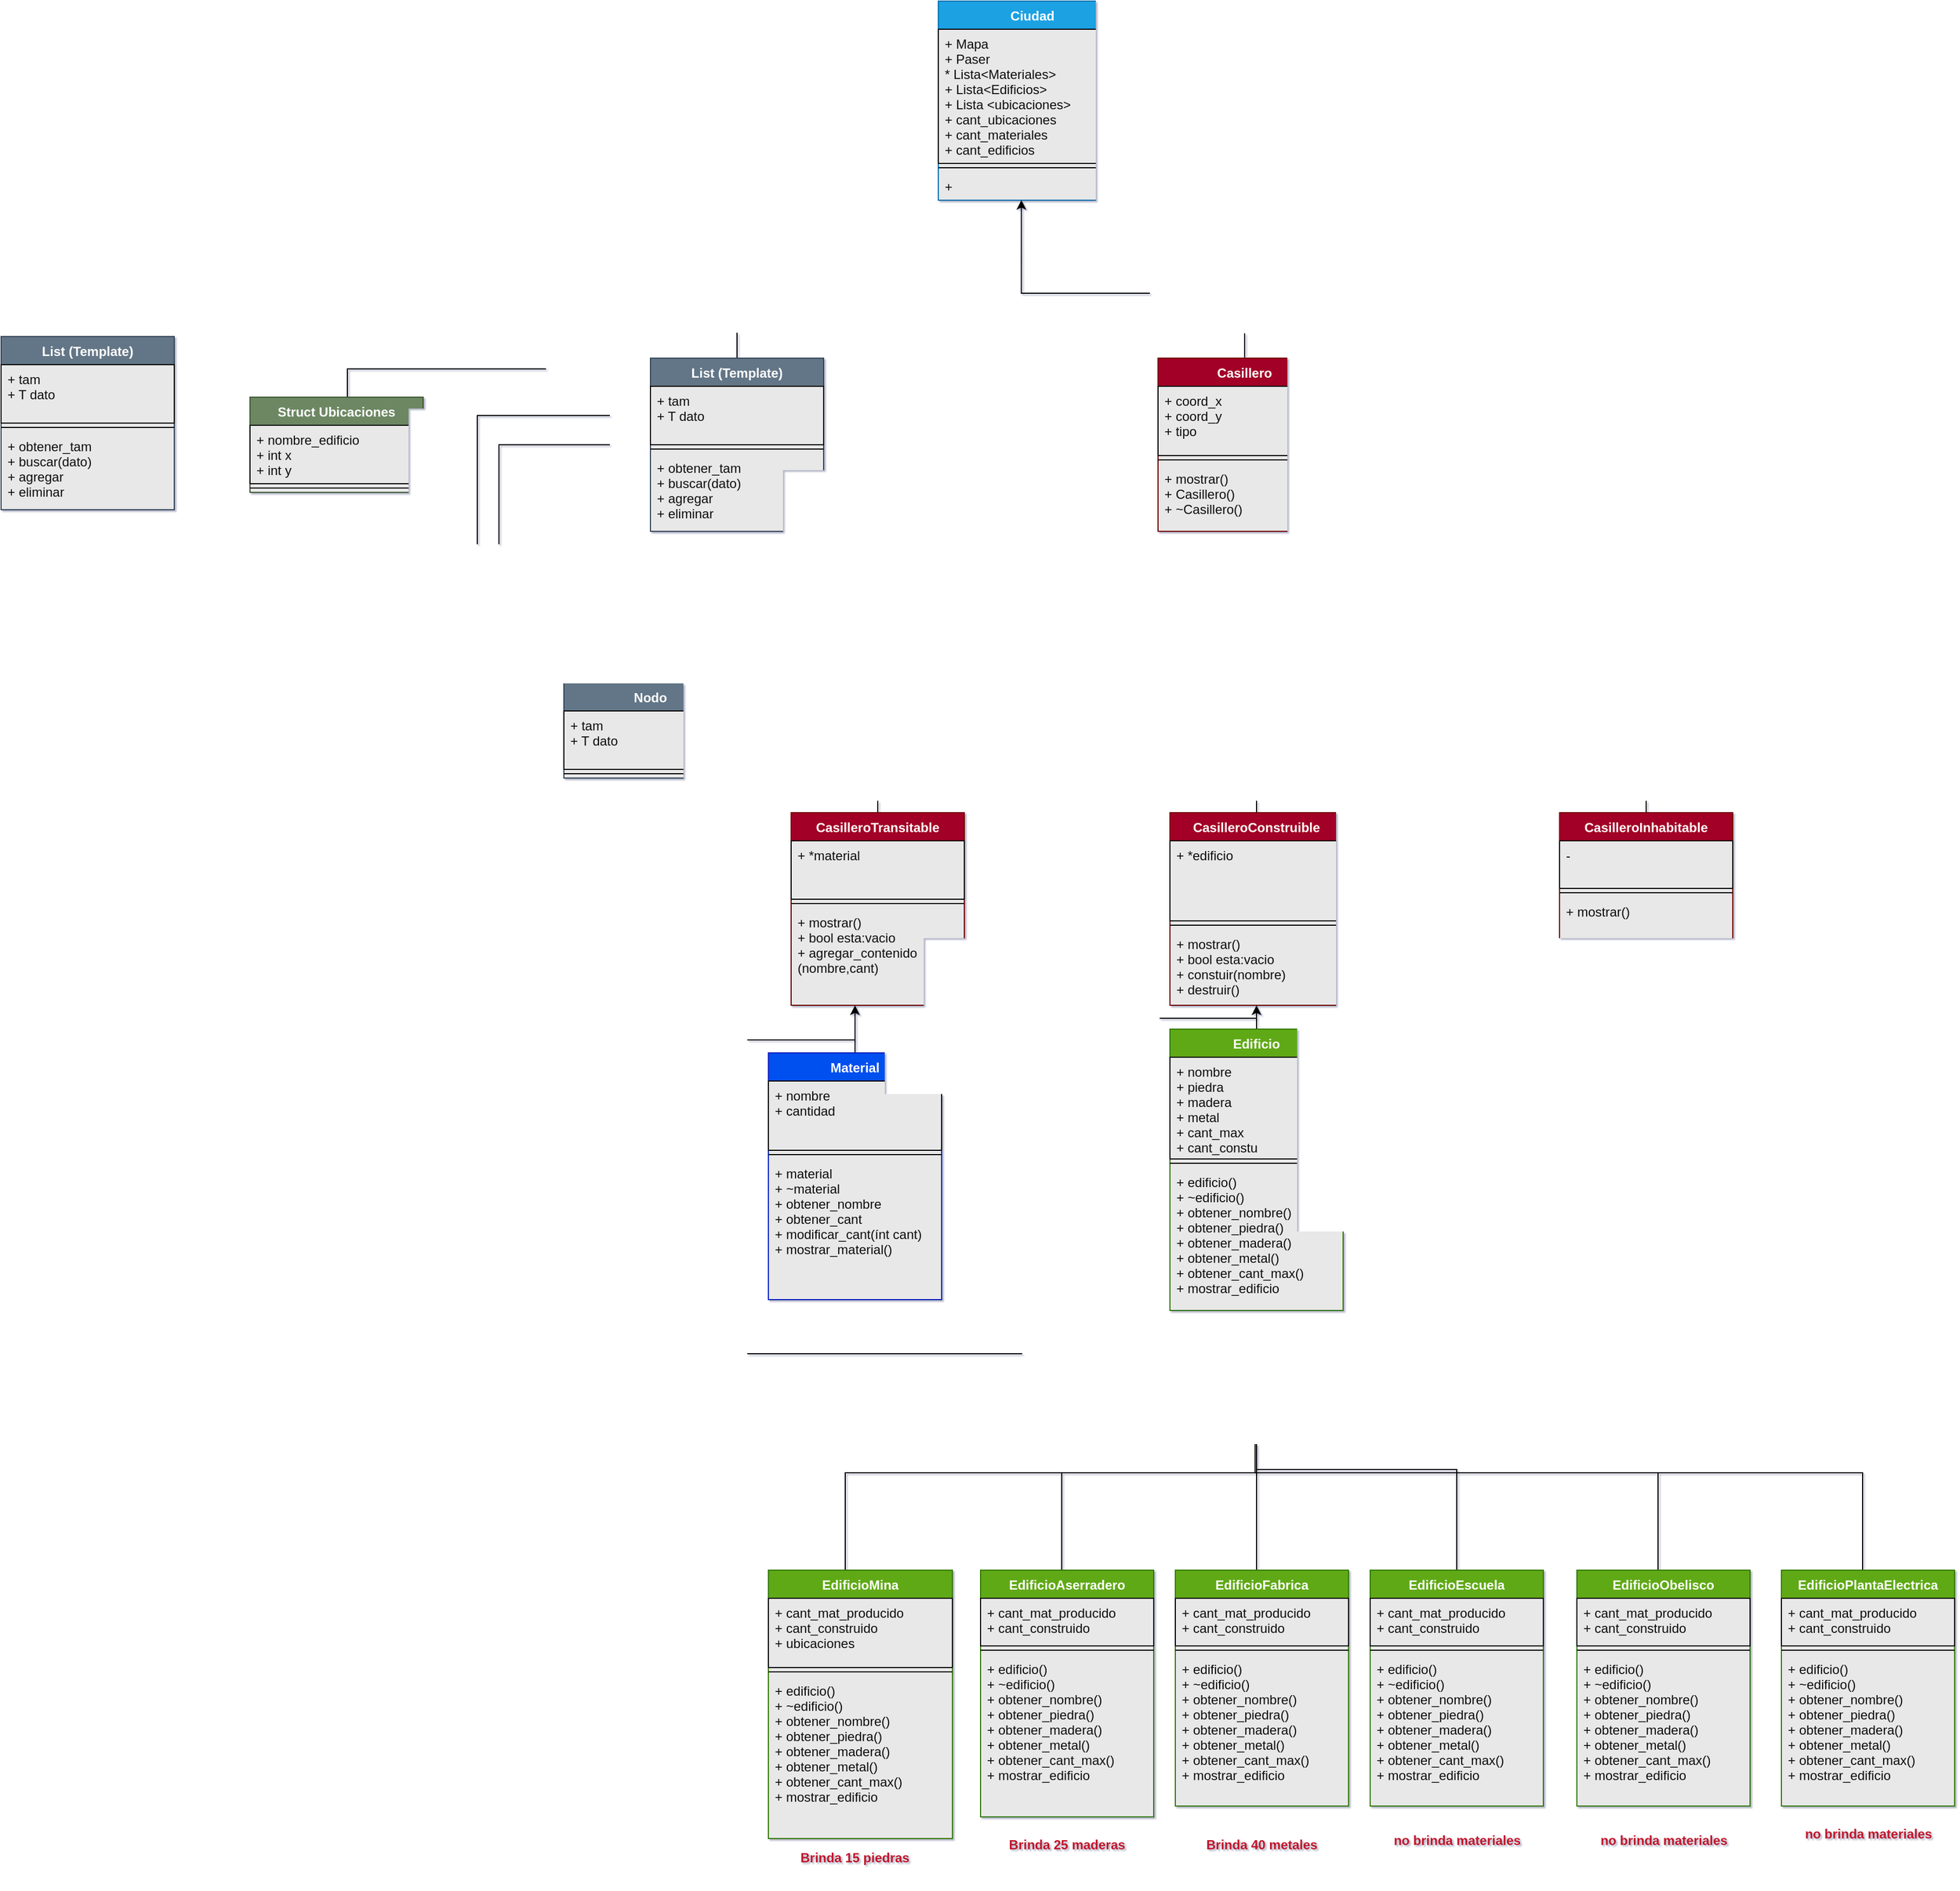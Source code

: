 <mxfile>
    <diagram id="HC1Cu2epK2iE6NDyu72z" name="Page-1">
        <mxGraphModel dx="2325" dy="2079" grid="1" gridSize="10" guides="1" tooltips="1" connect="1" arrows="1" fold="1" page="1" pageScale="1" pageWidth="827" pageHeight="1169" background="#ffffff" math="0" shadow="1">
            <root>
                <mxCell id="0"/>
                <mxCell id="1" parent="0"/>
                <mxCell id="61" style="edgeStyle=orthogonalEdgeStyle;rounded=0;orthogonalLoop=1;jettySize=auto;html=1;fontColor=#0D0D0D;strokeColor=#000000;entryX=0.441;entryY=0.993;entryDx=0;entryDy=0;entryPerimeter=0;" parent="1" source="2" target="91" edge="1">
                    <mxGeometry relative="1" as="geometry">
                        <mxPoint x="799" y="-510" as="targetPoint"/>
                        <Array as="points">
                            <mxPoint x="799" y="-650"/>
                            <mxPoint x="593" y="-650"/>
                        </Array>
                    </mxGeometry>
                </mxCell>
                <mxCell id="2" value="Casillero" style="swimlane;fontStyle=1;align=center;verticalAlign=top;childLayout=stackLayout;horizontal=1;startSize=26;horizontalStack=0;resizeParent=1;resizeParentMax=0;resizeLast=0;collapsible=1;marginBottom=0;fontColor=#ffffff;labelBorderColor=none;labelBackgroundColor=none;swimlaneFillColor=#E8E8E8;strokeColor=#6F0000;fillColor=#a20025;" parent="1" vertex="1">
                    <mxGeometry x="719" y="-590" width="160" height="160" as="geometry"/>
                </mxCell>
                <mxCell id="3" value="+ coord_x&#10;+ coord_y&#10;+ tipo" style="text;fillColor=none;align=left;verticalAlign=top;spacingLeft=4;spacingRight=4;overflow=hidden;rotatable=0;points=[[0,0.5],[1,0.5]];portConstraint=eastwest;fontColor=#0D0D0D;labelBorderColor=none;labelBackgroundColor=none;strokeColor=#000000;" parent="2" vertex="1">
                    <mxGeometry y="26" width="160" height="64" as="geometry"/>
                </mxCell>
                <mxCell id="4" value="" style="line;strokeWidth=1;fillColor=none;align=left;verticalAlign=middle;spacingTop=-1;spacingLeft=3;spacingRight=3;rotatable=0;labelPosition=right;points=[];portConstraint=eastwest;" parent="2" vertex="1">
                    <mxGeometry y="90" width="160" height="8" as="geometry"/>
                </mxCell>
                <mxCell id="5" value="+ mostrar()&#10;+ Casillero()&#10;+ ~Casillero()" style="text;strokeColor=none;fillColor=none;align=left;verticalAlign=top;spacingLeft=4;spacingRight=4;overflow=hidden;rotatable=0;points=[[0,0.5],[1,0.5]];portConstraint=eastwest;fontColor=#0D0D0D;labelBorderColor=none;labelBackgroundColor=none;" parent="2" vertex="1">
                    <mxGeometry y="98" width="160" height="62" as="geometry"/>
                </mxCell>
                <mxCell id="55" style="edgeStyle=orthogonalEdgeStyle;rounded=0;orthogonalLoop=1;jettySize=auto;html=1;entryX=0.574;entryY=0.98;entryDx=0;entryDy=0;entryPerimeter=0;fontColor=#0D0D0D;strokeColor=#000000;" parent="1" source="6" target="5" edge="1">
                    <mxGeometry relative="1" as="geometry">
                        <Array as="points">
                            <mxPoint x="460" y="-250"/>
                            <mxPoint x="811" y="-250"/>
                        </Array>
                    </mxGeometry>
                </mxCell>
                <mxCell id="6" value="CasilleroTransitable" style="swimlane;fontStyle=1;align=center;verticalAlign=top;childLayout=stackLayout;horizontal=1;startSize=26;horizontalStack=0;resizeParent=1;resizeParentMax=0;resizeLast=0;collapsible=1;marginBottom=0;fontColor=#ffffff;labelBorderColor=none;labelBackgroundColor=none;swimlaneFillColor=#E8E8E8;strokeColor=#6F0000;fillColor=#a20025;" parent="1" vertex="1">
                    <mxGeometry x="380" y="-170" width="160" height="178" as="geometry"/>
                </mxCell>
                <mxCell id="7" value="+ *material" style="text;fillColor=none;align=left;verticalAlign=top;spacingLeft=4;spacingRight=4;overflow=hidden;rotatable=0;points=[[0,0.5],[1,0.5]];portConstraint=eastwest;fontColor=#0D0D0D;labelBorderColor=none;labelBackgroundColor=none;strokeColor=#000000;" parent="6" vertex="1">
                    <mxGeometry y="26" width="160" height="54" as="geometry"/>
                </mxCell>
                <mxCell id="8" value="" style="line;strokeWidth=1;fillColor=none;align=left;verticalAlign=middle;spacingTop=-1;spacingLeft=3;spacingRight=3;rotatable=0;labelPosition=right;points=[];portConstraint=eastwest;" parent="6" vertex="1">
                    <mxGeometry y="80" width="160" height="8" as="geometry"/>
                </mxCell>
                <mxCell id="9" value="+ mostrar()&#10;+ bool esta:vacio&#10;+ agregar_contenido&#10;(nombre,cant)" style="text;strokeColor=none;fillColor=none;align=left;verticalAlign=top;spacingLeft=4;spacingRight=4;overflow=hidden;rotatable=0;points=[[0,0.5],[1,0.5]];portConstraint=eastwest;fontColor=#0D0D0D;labelBorderColor=none;labelBackgroundColor=none;" parent="6" vertex="1">
                    <mxGeometry y="88" width="160" height="90" as="geometry"/>
                </mxCell>
                <mxCell id="56" style="edgeStyle=orthogonalEdgeStyle;rounded=0;orthogonalLoop=1;jettySize=auto;html=1;entryX=0.574;entryY=1.026;entryDx=0;entryDy=0;entryPerimeter=0;fontColor=#0D0D0D;strokeColor=#000000;" parent="1" source="10" target="5" edge="1">
                    <mxGeometry relative="1" as="geometry">
                        <Array as="points">
                            <mxPoint x="810" y="-225"/>
                            <mxPoint x="811" y="-278"/>
                        </Array>
                    </mxGeometry>
                </mxCell>
                <mxCell id="10" value="CasilleroConstruible" style="swimlane;fontStyle=1;align=center;verticalAlign=top;childLayout=stackLayout;horizontal=1;startSize=26;horizontalStack=0;resizeParent=1;resizeParentMax=0;resizeLast=0;collapsible=1;marginBottom=0;fontColor=#ffffff;labelBorderColor=none;labelBackgroundColor=none;swimlaneFillColor=#E8E8E8;strokeColor=#6F0000;fillColor=#a20025;" parent="1" vertex="1">
                    <mxGeometry x="730" y="-170" width="160" height="178" as="geometry"/>
                </mxCell>
                <mxCell id="11" value="+ *edificio" style="text;fillColor=none;align=left;verticalAlign=top;spacingLeft=4;spacingRight=4;overflow=hidden;rotatable=0;points=[[0,0.5],[1,0.5]];portConstraint=eastwest;fontColor=#0D0D0D;labelBorderColor=none;labelBackgroundColor=none;strokeColor=#000000;" parent="10" vertex="1">
                    <mxGeometry y="26" width="160" height="74" as="geometry"/>
                </mxCell>
                <mxCell id="12" value="" style="line;strokeWidth=1;fillColor=none;align=left;verticalAlign=middle;spacingTop=-1;spacingLeft=3;spacingRight=3;rotatable=0;labelPosition=right;points=[];portConstraint=eastwest;" parent="10" vertex="1">
                    <mxGeometry y="100" width="160" height="8" as="geometry"/>
                </mxCell>
                <mxCell id="13" value="+ mostrar()&#10;+ bool esta:vacio&#10;+ constuir(nombre)&#10;+ destruir()" style="text;strokeColor=none;fillColor=none;align=left;verticalAlign=top;spacingLeft=4;spacingRight=4;overflow=hidden;rotatable=0;points=[[0,0.5],[1,0.5]];portConstraint=eastwest;fontColor=#0D0D0D;labelBorderColor=none;labelBackgroundColor=none;" parent="10" vertex="1">
                    <mxGeometry y="108" width="160" height="70" as="geometry"/>
                </mxCell>
                <mxCell id="57" style="edgeStyle=orthogonalEdgeStyle;rounded=0;orthogonalLoop=1;jettySize=auto;html=1;entryX=0.567;entryY=0.98;entryDx=0;entryDy=0;entryPerimeter=0;fontColor=#0D0D0D;strokeColor=#000000;" parent="1" source="14" target="5" edge="1">
                    <mxGeometry relative="1" as="geometry">
                        <Array as="points">
                            <mxPoint x="1170" y="-250"/>
                            <mxPoint x="810" y="-250"/>
                        </Array>
                    </mxGeometry>
                </mxCell>
                <mxCell id="14" value="CasilleroInhabitable" style="swimlane;fontStyle=1;align=center;verticalAlign=top;childLayout=stackLayout;horizontal=1;startSize=26;horizontalStack=0;resizeParent=1;resizeParentMax=0;resizeLast=0;collapsible=1;marginBottom=0;fontColor=#ffffff;labelBorderColor=none;labelBackgroundColor=none;swimlaneFillColor=#E8E8E8;strokeColor=#6F0000;fillColor=#a20025;" parent="1" vertex="1">
                    <mxGeometry x="1090" y="-170" width="160" height="138" as="geometry"/>
                </mxCell>
                <mxCell id="15" value="-" style="text;fillColor=none;align=left;verticalAlign=top;spacingLeft=4;spacingRight=4;overflow=hidden;rotatable=0;points=[[0,0.5],[1,0.5]];portConstraint=eastwest;fontColor=#0D0D0D;labelBorderColor=none;labelBackgroundColor=none;strokeColor=#000000;" parent="14" vertex="1">
                    <mxGeometry y="26" width="160" height="44" as="geometry"/>
                </mxCell>
                <mxCell id="16" value="" style="line;strokeWidth=1;fillColor=none;align=left;verticalAlign=middle;spacingTop=-1;spacingLeft=3;spacingRight=3;rotatable=0;labelPosition=right;points=[];portConstraint=eastwest;" parent="14" vertex="1">
                    <mxGeometry y="70" width="160" height="8" as="geometry"/>
                </mxCell>
                <mxCell id="17" value="+ mostrar()" style="text;strokeColor=none;fillColor=none;align=left;verticalAlign=top;spacingLeft=4;spacingRight=4;overflow=hidden;rotatable=0;points=[[0,0.5],[1,0.5]];portConstraint=eastwest;fontColor=#0D0D0D;labelBorderColor=none;labelBackgroundColor=none;" parent="14" vertex="1">
                    <mxGeometry y="78" width="160" height="60" as="geometry"/>
                </mxCell>
                <mxCell id="62" style="edgeStyle=orthogonalEdgeStyle;rounded=0;orthogonalLoop=1;jettySize=auto;html=1;fontColor=#0D0D0D;strokeColor=#000000;" parent="1" source="22" target="6" edge="1">
                    <mxGeometry relative="1" as="geometry">
                        <Array as="points">
                            <mxPoint x="450" y="70"/>
                            <mxPoint x="450" y="70"/>
                        </Array>
                    </mxGeometry>
                </mxCell>
                <mxCell id="96" style="edgeStyle=orthogonalEdgeStyle;rounded=0;orthogonalLoop=1;jettySize=auto;html=1;strokeColor=#000000;" parent="1" source="22" target="71" edge="1">
                    <mxGeometry relative="1" as="geometry">
                        <Array as="points">
                            <mxPoint x="439" y="40"/>
                            <mxPoint x="110" y="40"/>
                            <mxPoint x="110" y="-510"/>
                        </Array>
                    </mxGeometry>
                </mxCell>
                <mxCell id="22" value="Material" style="swimlane;fontStyle=1;align=center;verticalAlign=top;childLayout=stackLayout;horizontal=1;startSize=26;horizontalStack=0;resizeParent=1;resizeParentMax=0;resizeLast=0;collapsible=1;marginBottom=0;fontColor=#ffffff;labelBorderColor=none;labelBackgroundColor=none;swimlaneFillColor=#E8E8E8;strokeColor=#001DBC;fillColor=#0050ef;" parent="1" vertex="1">
                    <mxGeometry x="359" y="52" width="160" height="228" as="geometry"/>
                </mxCell>
                <mxCell id="23" value="+ nombre&#10;+ cantidad" style="text;fillColor=none;align=left;verticalAlign=top;spacingLeft=4;spacingRight=4;overflow=hidden;rotatable=0;points=[[0,0.5],[1,0.5]];portConstraint=eastwest;fontColor=#0D0D0D;labelBorderColor=none;labelBackgroundColor=none;strokeColor=#000000;" parent="22" vertex="1">
                    <mxGeometry y="26" width="160" height="64" as="geometry"/>
                </mxCell>
                <mxCell id="24" value="" style="line;strokeWidth=1;fillColor=none;align=left;verticalAlign=middle;spacingTop=-1;spacingLeft=3;spacingRight=3;rotatable=0;labelPosition=right;points=[];portConstraint=eastwest;" parent="22" vertex="1">
                    <mxGeometry y="90" width="160" height="8" as="geometry"/>
                </mxCell>
                <mxCell id="25" value="+ material&#10;+ ~material&#10;+ obtener_nombre&#10;+ obtener_cant&#10;+ modificar_cant(ínt cant)&#10;+ mostrar_material()&#10;" style="text;strokeColor=none;fillColor=none;align=left;verticalAlign=top;spacingLeft=4;spacingRight=4;overflow=hidden;rotatable=0;points=[[0,0.5],[1,0.5]];portConstraint=eastwest;fontColor=#0D0D0D;labelBorderColor=none;labelBackgroundColor=none;" parent="22" vertex="1">
                    <mxGeometry y="98" width="160" height="130" as="geometry"/>
                </mxCell>
                <mxCell id="63" style="edgeStyle=orthogonalEdgeStyle;rounded=0;orthogonalLoop=1;jettySize=auto;html=1;fontColor=#0D0D0D;strokeColor=#000000;" parent="1" source="26" target="10" edge="1">
                    <mxGeometry relative="1" as="geometry"/>
                </mxCell>
                <mxCell id="97" style="edgeStyle=orthogonalEdgeStyle;rounded=0;orthogonalLoop=1;jettySize=auto;html=1;entryX=0;entryY=0.5;entryDx=0;entryDy=0;strokeColor=#000000;" parent="1" source="26" target="72" edge="1">
                    <mxGeometry relative="1" as="geometry">
                        <Array as="points">
                            <mxPoint x="810" y="20"/>
                            <mxPoint x="660" y="20"/>
                            <mxPoint x="660" y="330"/>
                            <mxPoint x="90" y="330"/>
                            <mxPoint x="90" y="-537"/>
                        </Array>
                    </mxGeometry>
                </mxCell>
                <mxCell id="26" value="Edificio" style="swimlane;fontStyle=1;align=center;verticalAlign=top;childLayout=stackLayout;horizontal=1;startSize=26;horizontalStack=0;resizeParent=1;resizeParentMax=0;resizeLast=0;collapsible=1;marginBottom=0;fontColor=#ffffff;labelBorderColor=none;labelBackgroundColor=none;swimlaneFillColor=#E8E8E8;strokeColor=#2D7600;fillColor=#60a917;" parent="1" vertex="1">
                    <mxGeometry x="730" y="30" width="160" height="260" as="geometry"/>
                </mxCell>
                <mxCell id="27" value="+ nombre&#10;+ piedra&#10;+ madera&#10;+ metal&#10;+ cant_max&#10;+ cant_constu" style="text;fillColor=none;align=left;verticalAlign=top;spacingLeft=4;spacingRight=4;overflow=hidden;rotatable=0;points=[[0,0.5],[1,0.5]];portConstraint=eastwest;fontColor=#0D0D0D;labelBorderColor=none;labelBackgroundColor=none;strokeColor=#000000;" parent="26" vertex="1">
                    <mxGeometry y="26" width="160" height="94" as="geometry"/>
                </mxCell>
                <mxCell id="28" value="" style="line;strokeWidth=1;fillColor=none;align=left;verticalAlign=middle;spacingTop=-1;spacingLeft=3;spacingRight=3;rotatable=0;labelPosition=right;points=[];portConstraint=eastwest;" parent="26" vertex="1">
                    <mxGeometry y="120" width="160" height="8" as="geometry"/>
                </mxCell>
                <mxCell id="29" value="+ edificio()&#10;+ ~edificio()&#10;+ obtener_nombre()&#10;+ obtener_piedra()&#10;+ obtener_madera()&#10;+ obtener_metal()&#10;+ obtener_cant_max()&#10;+ mostrar_edificio&#10;" style="text;strokeColor=none;fillColor=none;align=left;verticalAlign=top;spacingLeft=4;spacingRight=4;overflow=hidden;rotatable=0;points=[[0,0.5],[1,0.5]];portConstraint=eastwest;fontColor=#0D0D0D;labelBorderColor=none;labelBackgroundColor=none;" parent="26" vertex="1">
                    <mxGeometry y="128" width="160" height="132" as="geometry"/>
                </mxCell>
                <mxCell id="64" style="edgeStyle=orthogonalEdgeStyle;rounded=0;orthogonalLoop=1;jettySize=auto;html=1;fontColor=#0D0D0D;strokeColor=#000000;" parent="1" source="30" edge="1">
                    <mxGeometry relative="1" as="geometry">
                        <mxPoint x="810" y="290" as="targetPoint"/>
                        <Array as="points">
                            <mxPoint x="430" y="440"/>
                            <mxPoint x="810" y="440"/>
                        </Array>
                    </mxGeometry>
                </mxCell>
                <mxCell id="30" value="EdificioMina" style="swimlane;fontStyle=1;align=center;verticalAlign=top;childLayout=stackLayout;horizontal=1;startSize=26;horizontalStack=0;resizeParent=1;resizeParentMax=0;resizeLast=0;collapsible=1;marginBottom=0;fontColor=#ffffff;labelBorderColor=none;labelBackgroundColor=none;swimlaneFillColor=#E8E8E8;strokeColor=#2D7600;fillColor=#60a917;" parent="1" vertex="1">
                    <mxGeometry x="359" y="530" width="170" height="248" as="geometry"/>
                </mxCell>
                <mxCell id="31" value="+ cant_mat_producido&#10;+ cant_construido&#10;+ ubicaciones" style="text;fillColor=none;align=left;verticalAlign=top;spacingLeft=4;spacingRight=4;overflow=hidden;rotatable=0;points=[[0,0.5],[1,0.5]];portConstraint=eastwest;fontColor=#0D0D0D;labelBorderColor=none;labelBackgroundColor=none;strokeColor=#000000;" parent="30" vertex="1">
                    <mxGeometry y="26" width="170" height="64" as="geometry"/>
                </mxCell>
                <mxCell id="32" value="" style="line;strokeWidth=1;fillColor=none;align=left;verticalAlign=middle;spacingTop=-1;spacingLeft=3;spacingRight=3;rotatable=0;labelPosition=right;points=[];portConstraint=eastwest;" parent="30" vertex="1">
                    <mxGeometry y="90" width="170" height="8" as="geometry"/>
                </mxCell>
                <mxCell id="33" value="+ edificio()&#10;+ ~edificio()&#10;+ obtener_nombre()&#10;+ obtener_piedra()&#10;+ obtener_madera()&#10;+ obtener_metal()&#10;+ obtener_cant_max()&#10;+ mostrar_edificio&#10;" style="text;strokeColor=none;fillColor=none;align=left;verticalAlign=top;spacingLeft=4;spacingRight=4;overflow=hidden;rotatable=0;points=[[0,0.5],[1,0.5]];portConstraint=eastwest;fontColor=#0D0D0D;labelBorderColor=none;labelBackgroundColor=none;" parent="30" vertex="1">
                    <mxGeometry y="98" width="170" height="150" as="geometry"/>
                </mxCell>
                <mxCell id="65" style="edgeStyle=orthogonalEdgeStyle;rounded=0;orthogonalLoop=1;jettySize=auto;html=1;entryX=0.492;entryY=1.017;entryDx=0;entryDy=0;entryPerimeter=0;fontColor=#0D0D0D;strokeColor=#000000;" parent="1" source="34" edge="1">
                    <mxGeometry relative="1" as="geometry">
                        <mxPoint x="808.72" y="291.054" as="targetPoint"/>
                        <Array as="points">
                            <mxPoint x="630" y="440"/>
                            <mxPoint x="809" y="440"/>
                        </Array>
                    </mxGeometry>
                </mxCell>
                <mxCell id="34" value="EdificioAserradero" style="swimlane;fontStyle=1;align=center;verticalAlign=top;childLayout=stackLayout;horizontal=1;startSize=26;horizontalStack=0;resizeParent=1;resizeParentMax=0;resizeLast=0;collapsible=1;marginBottom=0;fontColor=#ffffff;labelBorderColor=none;labelBackgroundColor=none;swimlaneFillColor=#E8E8E8;strokeColor=#2D7600;fillColor=#60a917;" parent="1" vertex="1">
                    <mxGeometry x="555" y="530" width="160" height="228" as="geometry"/>
                </mxCell>
                <mxCell id="35" value="+ cant_mat_producido&#10;+ cant_construido" style="text;fillColor=none;align=left;verticalAlign=top;spacingLeft=4;spacingRight=4;overflow=hidden;rotatable=0;points=[[0,0.5],[1,0.5]];portConstraint=eastwest;fontColor=#0D0D0D;labelBorderColor=none;labelBackgroundColor=none;strokeColor=#000000;" parent="34" vertex="1">
                    <mxGeometry y="26" width="160" height="44" as="geometry"/>
                </mxCell>
                <mxCell id="36" value="" style="line;strokeWidth=1;fillColor=none;align=left;verticalAlign=middle;spacingTop=-1;spacingLeft=3;spacingRight=3;rotatable=0;labelPosition=right;points=[];portConstraint=eastwest;" parent="34" vertex="1">
                    <mxGeometry y="70" width="160" height="8" as="geometry"/>
                </mxCell>
                <mxCell id="37" value="+ edificio()&#10;+ ~edificio()&#10;+ obtener_nombre()&#10;+ obtener_piedra()&#10;+ obtener_madera()&#10;+ obtener_metal()&#10;+ obtener_cant_max()&#10;+ mostrar_edificio&#10;" style="text;strokeColor=none;fillColor=none;align=left;verticalAlign=top;spacingLeft=4;spacingRight=4;overflow=hidden;rotatable=0;points=[[0,0.5],[1,0.5]];portConstraint=eastwest;fontColor=#0D0D0D;labelBorderColor=none;labelBackgroundColor=none;" parent="34" vertex="1">
                    <mxGeometry y="78" width="160" height="150" as="geometry"/>
                </mxCell>
                <mxCell id="66" style="edgeStyle=orthogonalEdgeStyle;rounded=0;orthogonalLoop=1;jettySize=auto;html=1;fontColor=#0D0D0D;strokeColor=#000000;" parent="1" source="38" edge="1">
                    <mxGeometry relative="1" as="geometry">
                        <mxPoint x="810" y="290" as="targetPoint"/>
                        <Array as="points">
                            <mxPoint x="810" y="400"/>
                            <mxPoint x="810" y="400"/>
                        </Array>
                    </mxGeometry>
                </mxCell>
                <mxCell id="38" value="EdificioFabrica" style="swimlane;fontStyle=1;align=center;verticalAlign=top;childLayout=stackLayout;horizontal=1;startSize=26;horizontalStack=0;resizeParent=1;resizeParentMax=0;resizeLast=0;collapsible=1;marginBottom=0;fontColor=#ffffff;labelBorderColor=none;labelBackgroundColor=none;swimlaneFillColor=#E8E8E8;strokeColor=#2D7600;fillColor=#60a917;" parent="1" vertex="1">
                    <mxGeometry x="735" y="530" width="160" height="218" as="geometry"/>
                </mxCell>
                <mxCell id="39" value="+ cant_mat_producido&#10;+ cant_construido" style="text;fillColor=none;align=left;verticalAlign=top;spacingLeft=4;spacingRight=4;overflow=hidden;rotatable=0;points=[[0,0.5],[1,0.5]];portConstraint=eastwest;fontColor=#0D0D0D;labelBorderColor=none;labelBackgroundColor=none;strokeColor=#000000;" parent="38" vertex="1">
                    <mxGeometry y="26" width="160" height="44" as="geometry"/>
                </mxCell>
                <mxCell id="40" value="" style="line;strokeWidth=1;fillColor=none;align=left;verticalAlign=middle;spacingTop=-1;spacingLeft=3;spacingRight=3;rotatable=0;labelPosition=right;points=[];portConstraint=eastwest;" parent="38" vertex="1">
                    <mxGeometry y="70" width="160" height="8" as="geometry"/>
                </mxCell>
                <mxCell id="41" value="+ edificio()&#10;+ ~edificio()&#10;+ obtener_nombre()&#10;+ obtener_piedra()&#10;+ obtener_madera()&#10;+ obtener_metal()&#10;+ obtener_cant_max()&#10;+ mostrar_edificio&#10;" style="text;strokeColor=none;fillColor=none;align=left;verticalAlign=top;spacingLeft=4;spacingRight=4;overflow=hidden;rotatable=0;points=[[0,0.5],[1,0.5]];portConstraint=eastwest;fontColor=#0D0D0D;labelBorderColor=none;labelBackgroundColor=none;" parent="38" vertex="1">
                    <mxGeometry y="78" width="160" height="140" as="geometry"/>
                </mxCell>
                <mxCell id="68" style="edgeStyle=orthogonalEdgeStyle;rounded=0;orthogonalLoop=1;jettySize=auto;html=1;fontColor=#0D0D0D;strokeColor=#000000;exitX=0.5;exitY=0;exitDx=0;exitDy=0;" parent="1" source="42" edge="1">
                    <mxGeometry relative="1" as="geometry">
                        <mxPoint x="810" y="290" as="targetPoint"/>
                        <Array as="points">
                            <mxPoint x="995" y="437"/>
                            <mxPoint x="810" y="437"/>
                        </Array>
                    </mxGeometry>
                </mxCell>
                <mxCell id="42" value="EdificioEscuela" style="swimlane;fontStyle=1;align=center;verticalAlign=top;childLayout=stackLayout;horizontal=1;startSize=26;horizontalStack=0;resizeParent=1;resizeParentMax=0;resizeLast=0;collapsible=1;marginBottom=0;fontColor=#ffffff;labelBorderColor=none;labelBackgroundColor=none;swimlaneFillColor=#E8E8E8;strokeColor=#2D7600;fillColor=#60a917;" parent="1" vertex="1">
                    <mxGeometry x="915" y="530" width="160" height="218" as="geometry"/>
                </mxCell>
                <mxCell id="43" value="+ cant_mat_producido&#10;+ cant_construido" style="text;fillColor=none;align=left;verticalAlign=top;spacingLeft=4;spacingRight=4;overflow=hidden;rotatable=0;points=[[0,0.5],[1,0.5]];portConstraint=eastwest;fontColor=#0D0D0D;labelBorderColor=none;labelBackgroundColor=none;strokeColor=#000000;" parent="42" vertex="1">
                    <mxGeometry y="26" width="160" height="44" as="geometry"/>
                </mxCell>
                <mxCell id="44" value="" style="line;strokeWidth=1;fillColor=none;align=left;verticalAlign=middle;spacingTop=-1;spacingLeft=3;spacingRight=3;rotatable=0;labelPosition=right;points=[];portConstraint=eastwest;" parent="42" vertex="1">
                    <mxGeometry y="70" width="160" height="8" as="geometry"/>
                </mxCell>
                <mxCell id="45" value="+ edificio()&#10;+ ~edificio()&#10;+ obtener_nombre()&#10;+ obtener_piedra()&#10;+ obtener_madera()&#10;+ obtener_metal()&#10;+ obtener_cant_max()&#10;+ mostrar_edificio&#10;" style="text;strokeColor=none;fillColor=none;align=left;verticalAlign=top;spacingLeft=4;spacingRight=4;overflow=hidden;rotatable=0;points=[[0,0.5],[1,0.5]];portConstraint=eastwest;fontColor=#0D0D0D;labelBorderColor=none;labelBackgroundColor=none;" parent="42" vertex="1">
                    <mxGeometry y="78" width="160" height="140" as="geometry"/>
                </mxCell>
                <mxCell id="69" style="edgeStyle=orthogonalEdgeStyle;rounded=0;orthogonalLoop=1;jettySize=auto;html=1;fontColor=#0D0D0D;strokeColor=#000000;" parent="1" source="46" edge="1">
                    <mxGeometry relative="1" as="geometry">
                        <mxPoint x="810" y="290" as="targetPoint"/>
                        <Array as="points">
                            <mxPoint x="1181" y="440"/>
                            <mxPoint x="810" y="440"/>
                        </Array>
                    </mxGeometry>
                </mxCell>
                <mxCell id="46" value="EdificioObelisco" style="swimlane;fontStyle=1;align=center;verticalAlign=top;childLayout=stackLayout;horizontal=1;startSize=26;horizontalStack=0;resizeParent=1;resizeParentMax=0;resizeLast=0;collapsible=1;marginBottom=0;fontColor=#ffffff;labelBorderColor=none;labelBackgroundColor=none;swimlaneFillColor=#E8E8E8;strokeColor=#2D7600;fillColor=#60a917;" parent="1" vertex="1">
                    <mxGeometry x="1106" y="530" width="160" height="218" as="geometry"/>
                </mxCell>
                <mxCell id="47" value="+ cant_mat_producido&#10;+ cant_construido" style="text;fillColor=none;align=left;verticalAlign=top;spacingLeft=4;spacingRight=4;overflow=hidden;rotatable=0;points=[[0,0.5],[1,0.5]];portConstraint=eastwest;fontColor=#0D0D0D;labelBorderColor=none;labelBackgroundColor=none;strokeColor=#000000;" parent="46" vertex="1">
                    <mxGeometry y="26" width="160" height="44" as="geometry"/>
                </mxCell>
                <mxCell id="48" value="" style="line;strokeWidth=1;fillColor=none;align=left;verticalAlign=middle;spacingTop=-1;spacingLeft=3;spacingRight=3;rotatable=0;labelPosition=right;points=[];portConstraint=eastwest;" parent="46" vertex="1">
                    <mxGeometry y="70" width="160" height="8" as="geometry"/>
                </mxCell>
                <mxCell id="49" value="+ edificio()&#10;+ ~edificio()&#10;+ obtener_nombre()&#10;+ obtener_piedra()&#10;+ obtener_madera()&#10;+ obtener_metal()&#10;+ obtener_cant_max()&#10;+ mostrar_edificio&#10;" style="text;strokeColor=none;fillColor=none;align=left;verticalAlign=top;spacingLeft=4;spacingRight=4;overflow=hidden;rotatable=0;points=[[0,0.5],[1,0.5]];portConstraint=eastwest;fontColor=#0D0D0D;labelBorderColor=none;labelBackgroundColor=none;" parent="46" vertex="1">
                    <mxGeometry y="78" width="160" height="140" as="geometry"/>
                </mxCell>
                <mxCell id="70" style="edgeStyle=orthogonalEdgeStyle;rounded=0;orthogonalLoop=1;jettySize=auto;html=1;fontColor=#0D0D0D;strokeColor=#000000;" parent="1" source="50" edge="1">
                    <mxGeometry relative="1" as="geometry">
                        <mxPoint x="810" y="290" as="targetPoint"/>
                        <Array as="points">
                            <mxPoint x="1370" y="440"/>
                            <mxPoint x="810" y="440"/>
                        </Array>
                    </mxGeometry>
                </mxCell>
                <mxCell id="50" value="EdificioPlantaElectrica" style="swimlane;fontStyle=1;align=center;verticalAlign=top;childLayout=stackLayout;horizontal=1;startSize=26;horizontalStack=0;resizeParent=1;resizeParentMax=0;resizeLast=0;collapsible=1;marginBottom=0;fontColor=#ffffff;labelBorderColor=none;labelBackgroundColor=none;swimlaneFillColor=#E8E8E8;strokeColor=#2D7600;fillColor=#60a917;" parent="1" vertex="1">
                    <mxGeometry x="1295" y="530" width="160" height="218" as="geometry"/>
                </mxCell>
                <mxCell id="51" value="+ cant_mat_producido&#10;+ cant_construido" style="text;fillColor=none;align=left;verticalAlign=top;spacingLeft=4;spacingRight=4;overflow=hidden;rotatable=0;points=[[0,0.5],[1,0.5]];portConstraint=eastwest;fontColor=#0D0D0D;labelBorderColor=none;labelBackgroundColor=none;strokeColor=#000000;" parent="50" vertex="1">
                    <mxGeometry y="26" width="160" height="44" as="geometry"/>
                </mxCell>
                <mxCell id="52" value="" style="line;strokeWidth=1;fillColor=none;align=left;verticalAlign=middle;spacingTop=-1;spacingLeft=3;spacingRight=3;rotatable=0;labelPosition=right;points=[];portConstraint=eastwest;" parent="50" vertex="1">
                    <mxGeometry y="70" width="160" height="8" as="geometry"/>
                </mxCell>
                <mxCell id="53" value="+ edificio()&#10;+ ~edificio()&#10;+ obtener_nombre()&#10;+ obtener_piedra()&#10;+ obtener_madera()&#10;+ obtener_metal()&#10;+ obtener_cant_max()&#10;+ mostrar_edificio&#10;" style="text;strokeColor=none;fillColor=none;align=left;verticalAlign=top;spacingLeft=4;spacingRight=4;overflow=hidden;rotatable=0;points=[[0,0.5],[1,0.5]];portConstraint=eastwest;fontColor=#0D0D0D;labelBorderColor=none;labelBackgroundColor=none;" parent="50" vertex="1">
                    <mxGeometry y="78" width="160" height="140" as="geometry"/>
                </mxCell>
                <mxCell id="93" style="edgeStyle=orthogonalEdgeStyle;rounded=0;orthogonalLoop=1;jettySize=auto;html=1;entryX=0.321;entryY=0.968;entryDx=0;entryDy=0;entryPerimeter=0;strokeColor=#000000;" parent="1" source="71" target="91" edge="1">
                    <mxGeometry relative="1" as="geometry">
                        <Array as="points">
                            <mxPoint x="330" y="-650"/>
                            <mxPoint x="571" y="-650"/>
                        </Array>
                    </mxGeometry>
                </mxCell>
                <mxCell id="71" value="List (Template)" style="swimlane;fontStyle=1;align=center;verticalAlign=top;childLayout=stackLayout;horizontal=1;startSize=26;horizontalStack=0;resizeParent=1;resizeParentMax=0;resizeLast=0;collapsible=1;marginBottom=0;fontColor=#ffffff;labelBorderColor=none;labelBackgroundColor=none;swimlaneFillColor=#E8E8E8;strokeColor=#314354;fillColor=#647687;" parent="1" vertex="1">
                    <mxGeometry x="250" y="-590" width="160" height="160" as="geometry"/>
                </mxCell>
                <mxCell id="72" value="+ tam&#10;+ T dato" style="text;fillColor=none;align=left;verticalAlign=top;spacingLeft=4;spacingRight=4;overflow=hidden;rotatable=0;points=[[0,0.5],[1,0.5]];portConstraint=eastwest;fontColor=#0D0D0D;labelBorderColor=none;labelBackgroundColor=none;strokeColor=#000000;" parent="71" vertex="1">
                    <mxGeometry y="26" width="160" height="54" as="geometry"/>
                </mxCell>
                <mxCell id="73" value="" style="line;strokeWidth=1;fillColor=none;align=left;verticalAlign=middle;spacingTop=-1;spacingLeft=3;spacingRight=3;rotatable=0;labelPosition=right;points=[];portConstraint=eastwest;" parent="71" vertex="1">
                    <mxGeometry y="80" width="160" height="8" as="geometry"/>
                </mxCell>
                <mxCell id="74" value="+ obtener_tam&#10;+ buscar(dato)&#10;+ agregar&#10;+ eliminar" style="text;strokeColor=none;fillColor=none;align=left;verticalAlign=top;spacingLeft=4;spacingRight=4;overflow=hidden;rotatable=0;points=[[0,0.5],[1,0.5]];portConstraint=eastwest;fontColor=#0D0D0D;labelBorderColor=none;labelBackgroundColor=none;" parent="71" vertex="1">
                    <mxGeometry y="88" width="160" height="72" as="geometry"/>
                </mxCell>
                <mxCell id="78" value="Brinda 15 piedras" style="text;html=1;strokeColor=none;fillColor=none;align=center;verticalAlign=middle;whiteSpace=wrap;rounded=0;fontColor=#BF152C;fontStyle=1" parent="1" vertex="1">
                    <mxGeometry x="382" y="770" width="114" height="52" as="geometry"/>
                </mxCell>
                <mxCell id="79" value="Brinda 25 maderas" style="text;html=1;strokeColor=none;fillColor=none;align=center;verticalAlign=middle;whiteSpace=wrap;rounded=0;fontColor=#BF152C;fontStyle=1" parent="1" vertex="1">
                    <mxGeometry x="578" y="758" width="114" height="52" as="geometry"/>
                </mxCell>
                <mxCell id="80" value="Brinda 40 metales" style="text;html=1;strokeColor=none;fillColor=none;align=center;verticalAlign=middle;whiteSpace=wrap;rounded=0;fontColor=#BF152C;fontStyle=1" parent="1" vertex="1">
                    <mxGeometry x="758" y="758" width="114" height="52" as="geometry"/>
                </mxCell>
                <mxCell id="81" value="no brinda materiales" style="text;html=1;strokeColor=none;fillColor=none;align=center;verticalAlign=middle;whiteSpace=wrap;rounded=0;fontColor=#BF152C;fontStyle=1" parent="1" vertex="1">
                    <mxGeometry x="926.5" y="754" width="137" height="52" as="geometry"/>
                </mxCell>
                <mxCell id="82" value="no brinda materiales" style="text;html=1;strokeColor=none;fillColor=none;align=center;verticalAlign=middle;whiteSpace=wrap;rounded=0;fontColor=#BF152C;fontStyle=1" parent="1" vertex="1">
                    <mxGeometry x="1117.5" y="754" width="137" height="52" as="geometry"/>
                </mxCell>
                <mxCell id="83" value="no brinda materiales" style="text;html=1;strokeColor=none;fillColor=none;align=center;verticalAlign=middle;whiteSpace=wrap;rounded=0;fontColor=#BF152C;fontStyle=1" parent="1" vertex="1">
                    <mxGeometry x="1306.5" y="748" width="137" height="52" as="geometry"/>
                </mxCell>
                <mxCell id="88" value="Ciudad" style="swimlane;fontStyle=1;align=center;verticalAlign=top;childLayout=stackLayout;horizontal=1;startSize=26;horizontalStack=0;resizeParent=1;resizeParentMax=0;resizeLast=0;collapsible=1;marginBottom=0;fontColor=#ffffff;labelBorderColor=none;labelBackgroundColor=none;swimlaneFillColor=#E8E8E8;strokeColor=#006EAF;fillColor=#1ba1e2;" parent="1" vertex="1">
                    <mxGeometry x="516" y="-920" width="174" height="184" as="geometry"/>
                </mxCell>
                <mxCell id="89" value="+ Mapa&#10;+ Paser&#10;* Lista&lt;Materiales&gt;&#10;+ Lista&lt;Edificios&gt;&#10;+ Lista &lt;ubicaciones&gt;&#10;+ cant_ubicaciones&#10;+ cant_materiales&#10;+ cant_edificios" style="text;fillColor=none;align=left;verticalAlign=top;spacingLeft=4;spacingRight=4;overflow=hidden;rotatable=0;points=[[0,0.5],[1,0.5]];portConstraint=eastwest;fontColor=#0D0D0D;labelBorderColor=none;labelBackgroundColor=none;strokeColor=#000000;" parent="88" vertex="1">
                    <mxGeometry y="26" width="174" height="124" as="geometry"/>
                </mxCell>
                <mxCell id="90" value="" style="line;strokeWidth=1;fillColor=none;align=left;verticalAlign=middle;spacingTop=-1;spacingLeft=3;spacingRight=3;rotatable=0;labelPosition=right;points=[];portConstraint=eastwest;" parent="88" vertex="1">
                    <mxGeometry y="150" width="174" height="8" as="geometry"/>
                </mxCell>
                <mxCell id="91" value="+" style="text;strokeColor=none;fillColor=none;align=left;verticalAlign=top;spacingLeft=4;spacingRight=4;overflow=hidden;rotatable=0;points=[[0,0.5],[1,0.5]];portConstraint=eastwest;fontColor=#0D0D0D;labelBorderColor=none;labelBackgroundColor=none;" parent="88" vertex="1">
                    <mxGeometry y="158" width="174" height="26" as="geometry"/>
                </mxCell>
                <mxCell id="103" style="edgeStyle=orthogonalEdgeStyle;rounded=0;orthogonalLoop=1;jettySize=auto;html=1;entryX=-0.003;entryY=0.062;entryDx=0;entryDy=0;entryPerimeter=0;strokeColor=#000000;" parent="1" source="99" target="71" edge="1">
                    <mxGeometry relative="1" as="geometry">
                        <Array as="points">
                            <mxPoint x="-30" y="-580"/>
                        </Array>
                    </mxGeometry>
                </mxCell>
                <mxCell id="99" value="Struct Ubicaciones" style="swimlane;fontStyle=1;align=center;verticalAlign=top;childLayout=stackLayout;horizontal=1;startSize=26;horizontalStack=0;resizeParent=1;resizeParentMax=0;resizeLast=0;collapsible=1;marginBottom=0;fontColor=#ffffff;labelBorderColor=none;labelBackgroundColor=none;swimlaneFillColor=#E8E8E8;strokeColor=#3A5431;fillColor=#6d8764;" parent="1" vertex="1">
                    <mxGeometry x="-120" y="-554" width="160" height="88" as="geometry"/>
                </mxCell>
                <mxCell id="100" value="+ nombre_edificio&#10;+ int x&#10;+ int y" style="text;fillColor=none;align=left;verticalAlign=top;spacingLeft=4;spacingRight=4;overflow=hidden;rotatable=0;points=[[0,0.5],[1,0.5]];portConstraint=eastwest;fontColor=#0D0D0D;labelBorderColor=none;labelBackgroundColor=none;strokeColor=#000000;" parent="99" vertex="1">
                    <mxGeometry y="26" width="160" height="54" as="geometry"/>
                </mxCell>
                <mxCell id="101" value="" style="line;strokeWidth=1;fillColor=none;align=left;verticalAlign=middle;spacingTop=-1;spacingLeft=3;spacingRight=3;rotatable=0;labelPosition=right;points=[];portConstraint=eastwest;" parent="99" vertex="1">
                    <mxGeometry y="80" width="160" height="8" as="geometry"/>
                </mxCell>
                <mxCell id="124" style="edgeStyle=orthogonalEdgeStyle;rounded=0;orthogonalLoop=1;jettySize=auto;html=1;entryX=0.535;entryY=0.998;entryDx=0;entryDy=0;entryPerimeter=0;fontColor=#0A0A0A;strokeColor=#000000;" parent="1" source="119" target="74" edge="1">
                    <mxGeometry relative="1" as="geometry"/>
                </mxCell>
                <mxCell id="119" value="Nodo" style="swimlane;fontStyle=1;align=center;verticalAlign=top;childLayout=stackLayout;horizontal=1;startSize=26;horizontalStack=0;resizeParent=1;resizeParentMax=0;resizeLast=0;collapsible=1;marginBottom=0;fontColor=#ffffff;labelBorderColor=none;labelBackgroundColor=none;swimlaneFillColor=#E8E8E8;strokeColor=#314354;fillColor=#647687;" parent="1" vertex="1">
                    <mxGeometry x="170" y="-290" width="160" height="88" as="geometry"/>
                </mxCell>
                <mxCell id="120" value="+ tam&#10;+ T dato" style="text;fillColor=none;align=left;verticalAlign=top;spacingLeft=4;spacingRight=4;overflow=hidden;rotatable=0;points=[[0,0.5],[1,0.5]];portConstraint=eastwest;fontColor=#0D0D0D;labelBorderColor=none;labelBackgroundColor=none;strokeColor=#000000;" parent="119" vertex="1">
                    <mxGeometry y="26" width="160" height="54" as="geometry"/>
                </mxCell>
                <mxCell id="121" value="" style="line;strokeWidth=1;fillColor=none;align=left;verticalAlign=middle;spacingTop=-1;spacingLeft=3;spacingRight=3;rotatable=0;labelPosition=right;points=[];portConstraint=eastwest;" parent="119" vertex="1">
                    <mxGeometry y="80" width="160" height="8" as="geometry"/>
                </mxCell>
                <mxCell id="125" value="List (Template)" style="swimlane;fontStyle=1;align=center;verticalAlign=top;childLayout=stackLayout;horizontal=1;startSize=26;horizontalStack=0;resizeParent=1;resizeParentMax=0;resizeLast=0;collapsible=1;marginBottom=0;fontColor=#ffffff;labelBorderColor=none;labelBackgroundColor=none;swimlaneFillColor=#E8E8E8;strokeColor=#314354;fillColor=#647687;" vertex="1" parent="1">
                    <mxGeometry x="-350" y="-610" width="160" height="160" as="geometry"/>
                </mxCell>
                <mxCell id="126" value="+ tam&#10;+ T dato" style="text;fillColor=none;align=left;verticalAlign=top;spacingLeft=4;spacingRight=4;overflow=hidden;rotatable=0;points=[[0,0.5],[1,0.5]];portConstraint=eastwest;fontColor=#0D0D0D;labelBorderColor=none;labelBackgroundColor=none;strokeColor=#000000;" vertex="1" parent="125">
                    <mxGeometry y="26" width="160" height="54" as="geometry"/>
                </mxCell>
                <mxCell id="127" value="" style="line;strokeWidth=1;fillColor=none;align=left;verticalAlign=middle;spacingTop=-1;spacingLeft=3;spacingRight=3;rotatable=0;labelPosition=right;points=[];portConstraint=eastwest;" vertex="1" parent="125">
                    <mxGeometry y="80" width="160" height="8" as="geometry"/>
                </mxCell>
                <mxCell id="128" value="+ obtener_tam&#10;+ buscar(dato)&#10;+ agregar&#10;+ eliminar" style="text;strokeColor=none;fillColor=none;align=left;verticalAlign=top;spacingLeft=4;spacingRight=4;overflow=hidden;rotatable=0;points=[[0,0.5],[1,0.5]];portConstraint=eastwest;fontColor=#0D0D0D;labelBorderColor=none;labelBackgroundColor=none;" vertex="1" parent="125">
                    <mxGeometry y="88" width="160" height="72" as="geometry"/>
                </mxCell>
            </root>
        </mxGraphModel>
    </diagram>
</mxfile>